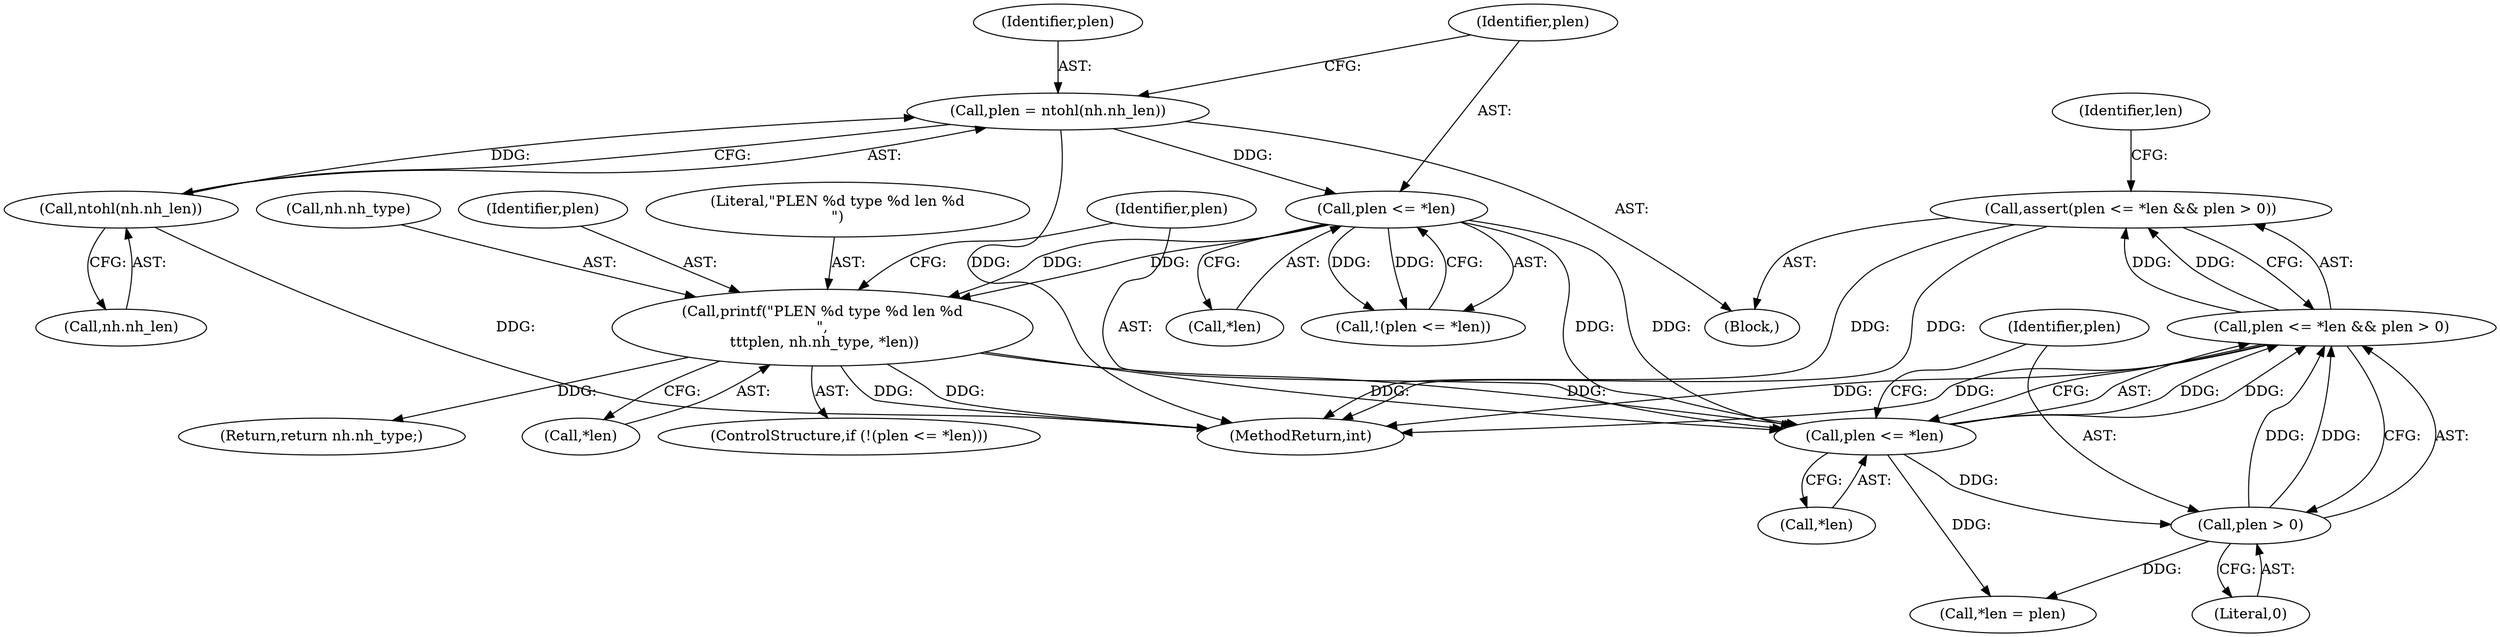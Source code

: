 digraph "0_aircrack-ng_88702a3ce4c28a973bf69023cd0312f412f6193e@API" {
"1000142" [label="(Call,assert(plen <= *len && plen > 0))"];
"1000143" [label="(Call,plen <= *len && plen > 0)"];
"1000144" [label="(Call,plen <= *len)"];
"1000134" [label="(Call,printf(\"PLEN %d type %d len %d\n\",\n \t\t\tplen, nh.nh_type, *len))"];
"1000130" [label="(Call,plen <= *len)"];
"1000122" [label="(Call,plen = ntohl(nh.nh_len))"];
"1000124" [label="(Call,ntohl(nh.nh_len))"];
"1000148" [label="(Call,plen > 0)"];
"1000175" [label="(MethodReturn,int)"];
"1000128" [label="(ControlStructure,if (!(plen <= *len)))"];
"1000122" [label="(Call,plen = ntohl(nh.nh_len))"];
"1000151" [label="(Call,*len = plen)"];
"1000130" [label="(Call,plen <= *len)"];
"1000137" [label="(Call,nh.nh_type)"];
"1000143" [label="(Call,plen <= *len && plen > 0)"];
"1000171" [label="(Return,return nh.nh_type;)"];
"1000140" [label="(Call,*len)"];
"1000142" [label="(Call,assert(plen <= *len && plen > 0))"];
"1000136" [label="(Identifier,plen)"];
"1000148" [label="(Call,plen > 0)"];
"1000135" [label="(Literal,\"PLEN %d type %d len %d\n\")"];
"1000146" [label="(Call,*len)"];
"1000124" [label="(Call,ntohl(nh.nh_len))"];
"1000129" [label="(Call,!(plen <= *len))"];
"1000153" [label="(Identifier,len)"];
"1000131" [label="(Identifier,plen)"];
"1000125" [label="(Call,nh.nh_len)"];
"1000149" [label="(Identifier,plen)"];
"1000134" [label="(Call,printf(\"PLEN %d type %d len %d\n\",\n \t\t\tplen, nh.nh_type, *len))"];
"1000132" [label="(Call,*len)"];
"1000145" [label="(Identifier,plen)"];
"1000105" [label="(Block,)"];
"1000150" [label="(Literal,0)"];
"1000123" [label="(Identifier,plen)"];
"1000144" [label="(Call,plen <= *len)"];
"1000142" -> "1000105"  [label="AST: "];
"1000142" -> "1000143"  [label="CFG: "];
"1000143" -> "1000142"  [label="AST: "];
"1000153" -> "1000142"  [label="CFG: "];
"1000142" -> "1000175"  [label="DDG: "];
"1000142" -> "1000175"  [label="DDG: "];
"1000143" -> "1000142"  [label="DDG: "];
"1000143" -> "1000142"  [label="DDG: "];
"1000143" -> "1000144"  [label="CFG: "];
"1000143" -> "1000148"  [label="CFG: "];
"1000144" -> "1000143"  [label="AST: "];
"1000148" -> "1000143"  [label="AST: "];
"1000143" -> "1000175"  [label="DDG: "];
"1000143" -> "1000175"  [label="DDG: "];
"1000144" -> "1000143"  [label="DDG: "];
"1000144" -> "1000143"  [label="DDG: "];
"1000148" -> "1000143"  [label="DDG: "];
"1000148" -> "1000143"  [label="DDG: "];
"1000144" -> "1000146"  [label="CFG: "];
"1000145" -> "1000144"  [label="AST: "];
"1000146" -> "1000144"  [label="AST: "];
"1000149" -> "1000144"  [label="CFG: "];
"1000134" -> "1000144"  [label="DDG: "];
"1000134" -> "1000144"  [label="DDG: "];
"1000130" -> "1000144"  [label="DDG: "];
"1000130" -> "1000144"  [label="DDG: "];
"1000144" -> "1000148"  [label="DDG: "];
"1000144" -> "1000151"  [label="DDG: "];
"1000134" -> "1000128"  [label="AST: "];
"1000134" -> "1000140"  [label="CFG: "];
"1000135" -> "1000134"  [label="AST: "];
"1000136" -> "1000134"  [label="AST: "];
"1000137" -> "1000134"  [label="AST: "];
"1000140" -> "1000134"  [label="AST: "];
"1000145" -> "1000134"  [label="CFG: "];
"1000134" -> "1000175"  [label="DDG: "];
"1000134" -> "1000175"  [label="DDG: "];
"1000130" -> "1000134"  [label="DDG: "];
"1000130" -> "1000134"  [label="DDG: "];
"1000134" -> "1000171"  [label="DDG: "];
"1000130" -> "1000129"  [label="AST: "];
"1000130" -> "1000132"  [label="CFG: "];
"1000131" -> "1000130"  [label="AST: "];
"1000132" -> "1000130"  [label="AST: "];
"1000129" -> "1000130"  [label="CFG: "];
"1000130" -> "1000129"  [label="DDG: "];
"1000130" -> "1000129"  [label="DDG: "];
"1000122" -> "1000130"  [label="DDG: "];
"1000122" -> "1000105"  [label="AST: "];
"1000122" -> "1000124"  [label="CFG: "];
"1000123" -> "1000122"  [label="AST: "];
"1000124" -> "1000122"  [label="AST: "];
"1000131" -> "1000122"  [label="CFG: "];
"1000122" -> "1000175"  [label="DDG: "];
"1000124" -> "1000122"  [label="DDG: "];
"1000124" -> "1000125"  [label="CFG: "];
"1000125" -> "1000124"  [label="AST: "];
"1000124" -> "1000175"  [label="DDG: "];
"1000148" -> "1000150"  [label="CFG: "];
"1000149" -> "1000148"  [label="AST: "];
"1000150" -> "1000148"  [label="AST: "];
"1000148" -> "1000151"  [label="DDG: "];
}
